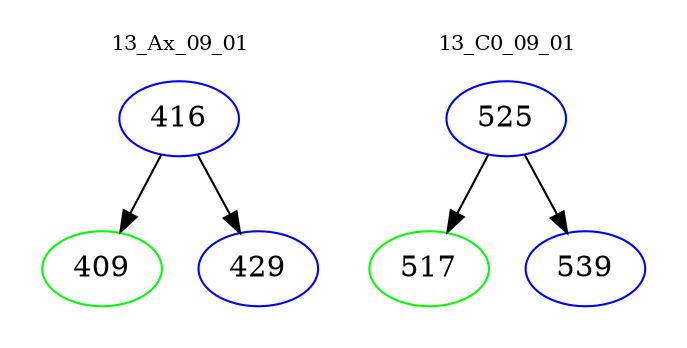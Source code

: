 digraph{
subgraph cluster_0 {
color = white
label = "13_Ax_09_01";
fontsize=10;
T0_416 [label="416", color="blue"]
T0_416 -> T0_409 [color="black"]
T0_409 [label="409", color="green"]
T0_416 -> T0_429 [color="black"]
T0_429 [label="429", color="blue"]
}
subgraph cluster_1 {
color = white
label = "13_C0_09_01";
fontsize=10;
T1_525 [label="525", color="blue"]
T1_525 -> T1_517 [color="black"]
T1_517 [label="517", color="green"]
T1_525 -> T1_539 [color="black"]
T1_539 [label="539", color="blue"]
}
}
